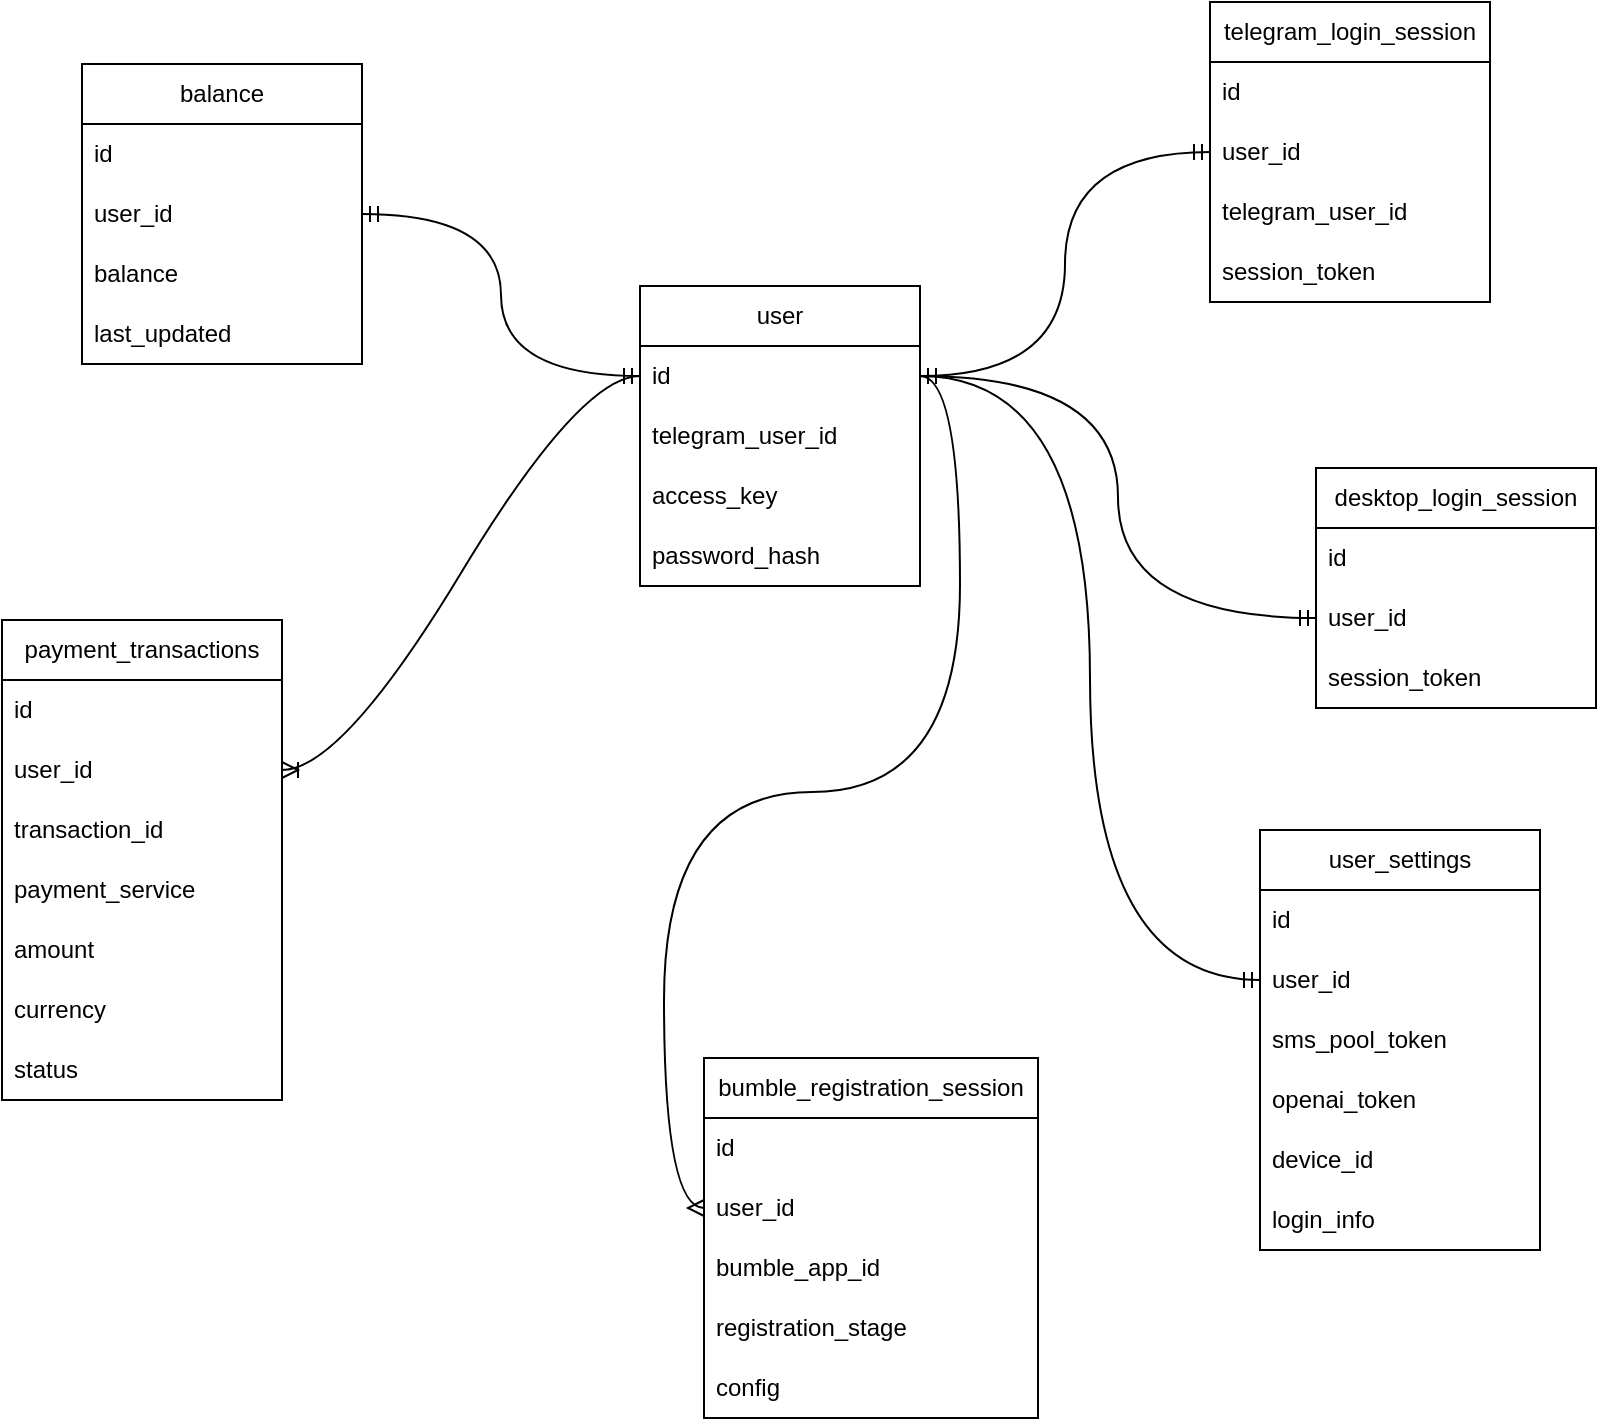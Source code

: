 <mxfile version="24.7.5">
  <diagram name="Strona-1" id="oupQhfzprl6iJhwklwGG">
    <mxGraphModel dx="1242" dy="907" grid="0" gridSize="10" guides="1" tooltips="1" connect="1" arrows="1" fold="1" page="1" pageScale="1" pageWidth="827" pageHeight="1169" math="0" shadow="0">
      <root>
        <mxCell id="0" />
        <mxCell id="1" parent="0" />
        <mxCell id="6Z0JMhSEFHRvlNw6sbKI-1" value="user" style="swimlane;fontStyle=0;childLayout=stackLayout;horizontal=1;startSize=30;horizontalStack=0;resizeParent=1;resizeParentMax=0;resizeLast=0;collapsible=1;marginBottom=0;whiteSpace=wrap;html=1;" vertex="1" parent="1">
          <mxGeometry x="431" y="176" width="140" height="150" as="geometry" />
        </mxCell>
        <mxCell id="6Z0JMhSEFHRvlNw6sbKI-2" value="id" style="text;strokeColor=none;fillColor=none;align=left;verticalAlign=middle;spacingLeft=4;spacingRight=4;overflow=hidden;points=[[0,0.5],[1,0.5]];portConstraint=eastwest;rotatable=0;whiteSpace=wrap;html=1;" vertex="1" parent="6Z0JMhSEFHRvlNw6sbKI-1">
          <mxGeometry y="30" width="140" height="30" as="geometry" />
        </mxCell>
        <mxCell id="6Z0JMhSEFHRvlNw6sbKI-5" value="telegram_user_id" style="text;strokeColor=none;fillColor=none;align=left;verticalAlign=middle;spacingLeft=4;spacingRight=4;overflow=hidden;points=[[0,0.5],[1,0.5]];portConstraint=eastwest;rotatable=0;whiteSpace=wrap;html=1;" vertex="1" parent="6Z0JMhSEFHRvlNw6sbKI-1">
          <mxGeometry y="60" width="140" height="30" as="geometry" />
        </mxCell>
        <mxCell id="6Z0JMhSEFHRvlNw6sbKI-3" value="access_key" style="text;strokeColor=none;fillColor=none;align=left;verticalAlign=middle;spacingLeft=4;spacingRight=4;overflow=hidden;points=[[0,0.5],[1,0.5]];portConstraint=eastwest;rotatable=0;whiteSpace=wrap;html=1;" vertex="1" parent="6Z0JMhSEFHRvlNw6sbKI-1">
          <mxGeometry y="90" width="140" height="30" as="geometry" />
        </mxCell>
        <mxCell id="6Z0JMhSEFHRvlNw6sbKI-4" value="password_hash" style="text;strokeColor=none;fillColor=none;align=left;verticalAlign=middle;spacingLeft=4;spacingRight=4;overflow=hidden;points=[[0,0.5],[1,0.5]];portConstraint=eastwest;rotatable=0;whiteSpace=wrap;html=1;" vertex="1" parent="6Z0JMhSEFHRvlNw6sbKI-1">
          <mxGeometry y="120" width="140" height="30" as="geometry" />
        </mxCell>
        <mxCell id="6Z0JMhSEFHRvlNw6sbKI-6" value="telegram_login_session" style="swimlane;fontStyle=0;childLayout=stackLayout;horizontal=1;startSize=30;horizontalStack=0;resizeParent=1;resizeParentMax=0;resizeLast=0;collapsible=1;marginBottom=0;whiteSpace=wrap;html=1;" vertex="1" parent="1">
          <mxGeometry x="716" y="34" width="140" height="150" as="geometry" />
        </mxCell>
        <mxCell id="6Z0JMhSEFHRvlNw6sbKI-7" value="id" style="text;strokeColor=none;fillColor=none;align=left;verticalAlign=middle;spacingLeft=4;spacingRight=4;overflow=hidden;points=[[0,0.5],[1,0.5]];portConstraint=eastwest;rotatable=0;whiteSpace=wrap;html=1;" vertex="1" parent="6Z0JMhSEFHRvlNw6sbKI-6">
          <mxGeometry y="30" width="140" height="30" as="geometry" />
        </mxCell>
        <mxCell id="6Z0JMhSEFHRvlNw6sbKI-8" value="user_id" style="text;strokeColor=none;fillColor=none;align=left;verticalAlign=middle;spacingLeft=4;spacingRight=4;overflow=hidden;points=[[0,0.5],[1,0.5]];portConstraint=eastwest;rotatable=0;whiteSpace=wrap;html=1;" vertex="1" parent="6Z0JMhSEFHRvlNw6sbKI-6">
          <mxGeometry y="60" width="140" height="30" as="geometry" />
        </mxCell>
        <mxCell id="6Z0JMhSEFHRvlNw6sbKI-47" value="telegram_user_id" style="text;strokeColor=none;fillColor=none;align=left;verticalAlign=middle;spacingLeft=4;spacingRight=4;overflow=hidden;points=[[0,0.5],[1,0.5]];portConstraint=eastwest;rotatable=0;whiteSpace=wrap;html=1;" vertex="1" parent="6Z0JMhSEFHRvlNw6sbKI-6">
          <mxGeometry y="90" width="140" height="30" as="geometry" />
        </mxCell>
        <mxCell id="6Z0JMhSEFHRvlNw6sbKI-9" value="session_token" style="text;strokeColor=none;fillColor=none;align=left;verticalAlign=middle;spacingLeft=4;spacingRight=4;overflow=hidden;points=[[0,0.5],[1,0.5]];portConstraint=eastwest;rotatable=0;whiteSpace=wrap;html=1;" vertex="1" parent="6Z0JMhSEFHRvlNw6sbKI-6">
          <mxGeometry y="120" width="140" height="30" as="geometry" />
        </mxCell>
        <mxCell id="6Z0JMhSEFHRvlNw6sbKI-12" value="" style="edgeStyle=orthogonalEdgeStyle;fontSize=12;html=1;endArrow=ERmandOne;startArrow=ERmandOne;rounded=0;entryX=0;entryY=0.5;entryDx=0;entryDy=0;exitX=1;exitY=0.5;exitDx=0;exitDy=0;curved=1;" edge="1" parent="1" source="6Z0JMhSEFHRvlNw6sbKI-2" target="6Z0JMhSEFHRvlNw6sbKI-8">
          <mxGeometry width="100" height="100" relative="1" as="geometry">
            <mxPoint x="277" y="370" as="sourcePoint" />
            <mxPoint x="377" y="270" as="targetPoint" />
          </mxGeometry>
        </mxCell>
        <mxCell id="6Z0JMhSEFHRvlNw6sbKI-13" value="user_settings" style="swimlane;fontStyle=0;childLayout=stackLayout;horizontal=1;startSize=30;horizontalStack=0;resizeParent=1;resizeParentMax=0;resizeLast=0;collapsible=1;marginBottom=0;whiteSpace=wrap;html=1;" vertex="1" parent="1">
          <mxGeometry x="741" y="448" width="140" height="210" as="geometry" />
        </mxCell>
        <mxCell id="6Z0JMhSEFHRvlNw6sbKI-14" value="id" style="text;strokeColor=none;fillColor=none;align=left;verticalAlign=middle;spacingLeft=4;spacingRight=4;overflow=hidden;points=[[0,0.5],[1,0.5]];portConstraint=eastwest;rotatable=0;whiteSpace=wrap;html=1;" vertex="1" parent="6Z0JMhSEFHRvlNw6sbKI-13">
          <mxGeometry y="30" width="140" height="30" as="geometry" />
        </mxCell>
        <mxCell id="6Z0JMhSEFHRvlNw6sbKI-15" value="user_id" style="text;strokeColor=none;fillColor=none;align=left;verticalAlign=middle;spacingLeft=4;spacingRight=4;overflow=hidden;points=[[0,0.5],[1,0.5]];portConstraint=eastwest;rotatable=0;whiteSpace=wrap;html=1;" vertex="1" parent="6Z0JMhSEFHRvlNw6sbKI-13">
          <mxGeometry y="60" width="140" height="30" as="geometry" />
        </mxCell>
        <mxCell id="6Z0JMhSEFHRvlNw6sbKI-16" value="sms_pool_token" style="text;strokeColor=none;fillColor=none;align=left;verticalAlign=middle;spacingLeft=4;spacingRight=4;overflow=hidden;points=[[0,0.5],[1,0.5]];portConstraint=eastwest;rotatable=0;whiteSpace=wrap;html=1;" vertex="1" parent="6Z0JMhSEFHRvlNw6sbKI-13">
          <mxGeometry y="90" width="140" height="30" as="geometry" />
        </mxCell>
        <mxCell id="6Z0JMhSEFHRvlNw6sbKI-17" value="openai_token" style="text;strokeColor=none;fillColor=none;align=left;verticalAlign=middle;spacingLeft=4;spacingRight=4;overflow=hidden;points=[[0,0.5],[1,0.5]];portConstraint=eastwest;rotatable=0;whiteSpace=wrap;html=1;" vertex="1" parent="6Z0JMhSEFHRvlNw6sbKI-13">
          <mxGeometry y="120" width="140" height="30" as="geometry" />
        </mxCell>
        <mxCell id="6Z0JMhSEFHRvlNw6sbKI-48" value="device_id" style="text;strokeColor=none;fillColor=none;align=left;verticalAlign=middle;spacingLeft=4;spacingRight=4;overflow=hidden;points=[[0,0.5],[1,0.5]];portConstraint=eastwest;rotatable=0;whiteSpace=wrap;html=1;" vertex="1" parent="6Z0JMhSEFHRvlNw6sbKI-13">
          <mxGeometry y="150" width="140" height="30" as="geometry" />
        </mxCell>
        <mxCell id="6Z0JMhSEFHRvlNw6sbKI-49" value="login_info" style="text;strokeColor=none;fillColor=none;align=left;verticalAlign=middle;spacingLeft=4;spacingRight=4;overflow=hidden;points=[[0,0.5],[1,0.5]];portConstraint=eastwest;rotatable=0;whiteSpace=wrap;html=1;" vertex="1" parent="6Z0JMhSEFHRvlNw6sbKI-13">
          <mxGeometry y="180" width="140" height="30" as="geometry" />
        </mxCell>
        <mxCell id="6Z0JMhSEFHRvlNw6sbKI-18" style="edgeStyle=orthogonalEdgeStyle;shape=connector;curved=1;rounded=0;orthogonalLoop=1;jettySize=auto;html=1;exitX=1;exitY=0.5;exitDx=0;exitDy=0;entryX=0;entryY=0.5;entryDx=0;entryDy=0;strokeColor=default;align=center;verticalAlign=middle;fontFamily=Helvetica;fontSize=12;fontColor=default;labelBackgroundColor=default;startArrow=ERmandOne;endArrow=ERmandOne;" edge="1" parent="1" source="6Z0JMhSEFHRvlNw6sbKI-2" target="6Z0JMhSEFHRvlNw6sbKI-15">
          <mxGeometry relative="1" as="geometry" />
        </mxCell>
        <mxCell id="6Z0JMhSEFHRvlNw6sbKI-19" value="payment_transactions" style="swimlane;fontStyle=0;childLayout=stackLayout;horizontal=1;startSize=30;horizontalStack=0;resizeParent=1;resizeParentMax=0;resizeLast=0;collapsible=1;marginBottom=0;whiteSpace=wrap;html=1;" vertex="1" parent="1">
          <mxGeometry x="112" y="343" width="140" height="240" as="geometry" />
        </mxCell>
        <mxCell id="6Z0JMhSEFHRvlNw6sbKI-20" value="id" style="text;strokeColor=none;fillColor=none;align=left;verticalAlign=middle;spacingLeft=4;spacingRight=4;overflow=hidden;points=[[0,0.5],[1,0.5]];portConstraint=eastwest;rotatable=0;whiteSpace=wrap;html=1;" vertex="1" parent="6Z0JMhSEFHRvlNw6sbKI-19">
          <mxGeometry y="30" width="140" height="30" as="geometry" />
        </mxCell>
        <mxCell id="6Z0JMhSEFHRvlNw6sbKI-21" value="user_id" style="text;strokeColor=none;fillColor=none;align=left;verticalAlign=middle;spacingLeft=4;spacingRight=4;overflow=hidden;points=[[0,0.5],[1,0.5]];portConstraint=eastwest;rotatable=0;whiteSpace=wrap;html=1;" vertex="1" parent="6Z0JMhSEFHRvlNw6sbKI-19">
          <mxGeometry y="60" width="140" height="30" as="geometry" />
        </mxCell>
        <mxCell id="6Z0JMhSEFHRvlNw6sbKI-22" value="transaction_id" style="text;strokeColor=none;fillColor=none;align=left;verticalAlign=middle;spacingLeft=4;spacingRight=4;overflow=hidden;points=[[0,0.5],[1,0.5]];portConstraint=eastwest;rotatable=0;whiteSpace=wrap;html=1;" vertex="1" parent="6Z0JMhSEFHRvlNw6sbKI-19">
          <mxGeometry y="90" width="140" height="30" as="geometry" />
        </mxCell>
        <mxCell id="6Z0JMhSEFHRvlNw6sbKI-34" value="payment_service" style="text;strokeColor=none;fillColor=none;align=left;verticalAlign=middle;spacingLeft=4;spacingRight=4;overflow=hidden;points=[[0,0.5],[1,0.5]];portConstraint=eastwest;rotatable=0;whiteSpace=wrap;html=1;" vertex="1" parent="6Z0JMhSEFHRvlNw6sbKI-19">
          <mxGeometry y="120" width="140" height="30" as="geometry" />
        </mxCell>
        <mxCell id="6Z0JMhSEFHRvlNw6sbKI-23" value="amount" style="text;strokeColor=none;fillColor=none;align=left;verticalAlign=middle;spacingLeft=4;spacingRight=4;overflow=hidden;points=[[0,0.5],[1,0.5]];portConstraint=eastwest;rotatable=0;whiteSpace=wrap;html=1;" vertex="1" parent="6Z0JMhSEFHRvlNw6sbKI-19">
          <mxGeometry y="150" width="140" height="30" as="geometry" />
        </mxCell>
        <mxCell id="6Z0JMhSEFHRvlNw6sbKI-24" value="currency" style="text;strokeColor=none;fillColor=none;align=left;verticalAlign=middle;spacingLeft=4;spacingRight=4;overflow=hidden;points=[[0,0.5],[1,0.5]];portConstraint=eastwest;rotatable=0;whiteSpace=wrap;html=1;" vertex="1" parent="6Z0JMhSEFHRvlNw6sbKI-19">
          <mxGeometry y="180" width="140" height="30" as="geometry" />
        </mxCell>
        <mxCell id="6Z0JMhSEFHRvlNw6sbKI-25" value="status" style="text;strokeColor=none;fillColor=none;align=left;verticalAlign=middle;spacingLeft=4;spacingRight=4;overflow=hidden;points=[[0,0.5],[1,0.5]];portConstraint=eastwest;rotatable=0;whiteSpace=wrap;html=1;" vertex="1" parent="6Z0JMhSEFHRvlNw6sbKI-19">
          <mxGeometry y="210" width="140" height="30" as="geometry" />
        </mxCell>
        <mxCell id="6Z0JMhSEFHRvlNw6sbKI-27" value="" style="edgeStyle=entityRelationEdgeStyle;fontSize=12;html=1;endArrow=ERoneToMany;rounded=0;strokeColor=default;align=center;verticalAlign=middle;fontFamily=Helvetica;fontColor=default;labelBackgroundColor=default;curved=1;exitX=0;exitY=0.5;exitDx=0;exitDy=0;entryX=1;entryY=0.5;entryDx=0;entryDy=0;" edge="1" parent="1" source="6Z0JMhSEFHRvlNw6sbKI-2" target="6Z0JMhSEFHRvlNw6sbKI-21">
          <mxGeometry width="100" height="100" relative="1" as="geometry">
            <mxPoint x="310" y="584" as="sourcePoint" />
            <mxPoint x="410" y="484" as="targetPoint" />
          </mxGeometry>
        </mxCell>
        <mxCell id="6Z0JMhSEFHRvlNw6sbKI-28" value="balance" style="swimlane;fontStyle=0;childLayout=stackLayout;horizontal=1;startSize=30;horizontalStack=0;resizeParent=1;resizeParentMax=0;resizeLast=0;collapsible=1;marginBottom=0;whiteSpace=wrap;html=1;" vertex="1" parent="1">
          <mxGeometry x="152" y="65" width="140" height="150" as="geometry" />
        </mxCell>
        <mxCell id="6Z0JMhSEFHRvlNw6sbKI-29" value="id" style="text;strokeColor=none;fillColor=none;align=left;verticalAlign=middle;spacingLeft=4;spacingRight=4;overflow=hidden;points=[[0,0.5],[1,0.5]];portConstraint=eastwest;rotatable=0;whiteSpace=wrap;html=1;" vertex="1" parent="6Z0JMhSEFHRvlNw6sbKI-28">
          <mxGeometry y="30" width="140" height="30" as="geometry" />
        </mxCell>
        <mxCell id="6Z0JMhSEFHRvlNw6sbKI-30" value="user_id" style="text;strokeColor=none;fillColor=none;align=left;verticalAlign=middle;spacingLeft=4;spacingRight=4;overflow=hidden;points=[[0,0.5],[1,0.5]];portConstraint=eastwest;rotatable=0;whiteSpace=wrap;html=1;" vertex="1" parent="6Z0JMhSEFHRvlNw6sbKI-28">
          <mxGeometry y="60" width="140" height="30" as="geometry" />
        </mxCell>
        <mxCell id="6Z0JMhSEFHRvlNw6sbKI-31" value="balance" style="text;strokeColor=none;fillColor=none;align=left;verticalAlign=middle;spacingLeft=4;spacingRight=4;overflow=hidden;points=[[0,0.5],[1,0.5]];portConstraint=eastwest;rotatable=0;whiteSpace=wrap;html=1;" vertex="1" parent="6Z0JMhSEFHRvlNw6sbKI-28">
          <mxGeometry y="90" width="140" height="30" as="geometry" />
        </mxCell>
        <mxCell id="6Z0JMhSEFHRvlNw6sbKI-32" value="last_updated" style="text;strokeColor=none;fillColor=none;align=left;verticalAlign=middle;spacingLeft=4;spacingRight=4;overflow=hidden;points=[[0,0.5],[1,0.5]];portConstraint=eastwest;rotatable=0;whiteSpace=wrap;html=1;" vertex="1" parent="6Z0JMhSEFHRvlNw6sbKI-28">
          <mxGeometry y="120" width="140" height="30" as="geometry" />
        </mxCell>
        <mxCell id="6Z0JMhSEFHRvlNw6sbKI-33" value="" style="edgeStyle=orthogonalEdgeStyle;fontSize=12;html=1;endArrow=ERmandOne;startArrow=ERmandOne;rounded=0;entryX=0;entryY=0.5;entryDx=0;entryDy=0;exitX=1;exitY=0.5;exitDx=0;exitDy=0;curved=1;" edge="1" parent="1" source="6Z0JMhSEFHRvlNw6sbKI-30" target="6Z0JMhSEFHRvlNw6sbKI-2">
          <mxGeometry width="100" height="100" relative="1" as="geometry">
            <mxPoint x="303" y="185" as="sourcePoint" />
            <mxPoint x="448" y="73" as="targetPoint" />
          </mxGeometry>
        </mxCell>
        <mxCell id="6Z0JMhSEFHRvlNw6sbKI-35" value="bumble_registration_session" style="swimlane;fontStyle=0;childLayout=stackLayout;horizontal=1;startSize=30;horizontalStack=0;resizeParent=1;resizeParentMax=0;resizeLast=0;collapsible=1;marginBottom=0;whiteSpace=wrap;html=1;" vertex="1" parent="1">
          <mxGeometry x="463" y="562" width="167" height="180" as="geometry" />
        </mxCell>
        <mxCell id="6Z0JMhSEFHRvlNw6sbKI-36" value="id" style="text;strokeColor=none;fillColor=none;align=left;verticalAlign=middle;spacingLeft=4;spacingRight=4;overflow=hidden;points=[[0,0.5],[1,0.5]];portConstraint=eastwest;rotatable=0;whiteSpace=wrap;html=1;" vertex="1" parent="6Z0JMhSEFHRvlNw6sbKI-35">
          <mxGeometry y="30" width="167" height="30" as="geometry" />
        </mxCell>
        <mxCell id="6Z0JMhSEFHRvlNw6sbKI-37" value="user_id" style="text;strokeColor=none;fillColor=none;align=left;verticalAlign=middle;spacingLeft=4;spacingRight=4;overflow=hidden;points=[[0,0.5],[1,0.5]];portConstraint=eastwest;rotatable=0;whiteSpace=wrap;html=1;" vertex="1" parent="6Z0JMhSEFHRvlNw6sbKI-35">
          <mxGeometry y="60" width="167" height="30" as="geometry" />
        </mxCell>
        <mxCell id="6Z0JMhSEFHRvlNw6sbKI-38" value="bumble_app_id" style="text;strokeColor=none;fillColor=none;align=left;verticalAlign=middle;spacingLeft=4;spacingRight=4;overflow=hidden;points=[[0,0.5],[1,0.5]];portConstraint=eastwest;rotatable=0;whiteSpace=wrap;html=1;" vertex="1" parent="6Z0JMhSEFHRvlNw6sbKI-35">
          <mxGeometry y="90" width="167" height="30" as="geometry" />
        </mxCell>
        <mxCell id="6Z0JMhSEFHRvlNw6sbKI-39" value="registration_stage" style="text;strokeColor=none;fillColor=none;align=left;verticalAlign=middle;spacingLeft=4;spacingRight=4;overflow=hidden;points=[[0,0.5],[1,0.5]];portConstraint=eastwest;rotatable=0;whiteSpace=wrap;html=1;" vertex="1" parent="6Z0JMhSEFHRvlNw6sbKI-35">
          <mxGeometry y="120" width="167" height="30" as="geometry" />
        </mxCell>
        <mxCell id="6Z0JMhSEFHRvlNw6sbKI-41" value="config" style="text;strokeColor=none;fillColor=none;align=left;verticalAlign=middle;spacingLeft=4;spacingRight=4;overflow=hidden;points=[[0,0.5],[1,0.5]];portConstraint=eastwest;rotatable=0;whiteSpace=wrap;html=1;" vertex="1" parent="6Z0JMhSEFHRvlNw6sbKI-35">
          <mxGeometry y="150" width="167" height="30" as="geometry" />
        </mxCell>
        <mxCell id="6Z0JMhSEFHRvlNw6sbKI-40" style="edgeStyle=orthogonalEdgeStyle;shape=connector;curved=1;rounded=0;orthogonalLoop=1;jettySize=auto;html=1;exitX=1;exitY=0.5;exitDx=0;exitDy=0;entryX=0;entryY=0.5;entryDx=0;entryDy=0;strokeColor=default;align=center;verticalAlign=middle;fontFamily=Helvetica;fontSize=12;fontColor=default;labelBackgroundColor=default;startArrow=ERmandOne;endArrow=ERmany;endFill=0;" edge="1" parent="1" source="6Z0JMhSEFHRvlNw6sbKI-2" target="6Z0JMhSEFHRvlNw6sbKI-37">
          <mxGeometry relative="1" as="geometry" />
        </mxCell>
        <mxCell id="6Z0JMhSEFHRvlNw6sbKI-42" value="desktop_login_session" style="swimlane;fontStyle=0;childLayout=stackLayout;horizontal=1;startSize=30;horizontalStack=0;resizeParent=1;resizeParentMax=0;resizeLast=0;collapsible=1;marginBottom=0;whiteSpace=wrap;html=1;" vertex="1" parent="1">
          <mxGeometry x="769" y="267" width="140" height="120" as="geometry" />
        </mxCell>
        <mxCell id="6Z0JMhSEFHRvlNw6sbKI-43" value="id" style="text;strokeColor=none;fillColor=none;align=left;verticalAlign=middle;spacingLeft=4;spacingRight=4;overflow=hidden;points=[[0,0.5],[1,0.5]];portConstraint=eastwest;rotatable=0;whiteSpace=wrap;html=1;" vertex="1" parent="6Z0JMhSEFHRvlNw6sbKI-42">
          <mxGeometry y="30" width="140" height="30" as="geometry" />
        </mxCell>
        <mxCell id="6Z0JMhSEFHRvlNw6sbKI-44" value="user_id" style="text;strokeColor=none;fillColor=none;align=left;verticalAlign=middle;spacingLeft=4;spacingRight=4;overflow=hidden;points=[[0,0.5],[1,0.5]];portConstraint=eastwest;rotatable=0;whiteSpace=wrap;html=1;" vertex="1" parent="6Z0JMhSEFHRvlNw6sbKI-42">
          <mxGeometry y="60" width="140" height="30" as="geometry" />
        </mxCell>
        <mxCell id="6Z0JMhSEFHRvlNw6sbKI-45" value="session_token" style="text;strokeColor=none;fillColor=none;align=left;verticalAlign=middle;spacingLeft=4;spacingRight=4;overflow=hidden;points=[[0,0.5],[1,0.5]];portConstraint=eastwest;rotatable=0;whiteSpace=wrap;html=1;" vertex="1" parent="6Z0JMhSEFHRvlNw6sbKI-42">
          <mxGeometry y="90" width="140" height="30" as="geometry" />
        </mxCell>
        <mxCell id="6Z0JMhSEFHRvlNw6sbKI-46" style="edgeStyle=orthogonalEdgeStyle;shape=connector;curved=1;rounded=0;orthogonalLoop=1;jettySize=auto;html=1;exitX=1;exitY=0.5;exitDx=0;exitDy=0;entryX=0;entryY=0.5;entryDx=0;entryDy=0;strokeColor=default;align=center;verticalAlign=middle;fontFamily=Helvetica;fontSize=12;fontColor=default;labelBackgroundColor=default;startArrow=ERmandOne;endArrow=ERmandOne;" edge="1" parent="1" source="6Z0JMhSEFHRvlNw6sbKI-2" target="6Z0JMhSEFHRvlNw6sbKI-44">
          <mxGeometry relative="1" as="geometry" />
        </mxCell>
      </root>
    </mxGraphModel>
  </diagram>
</mxfile>
